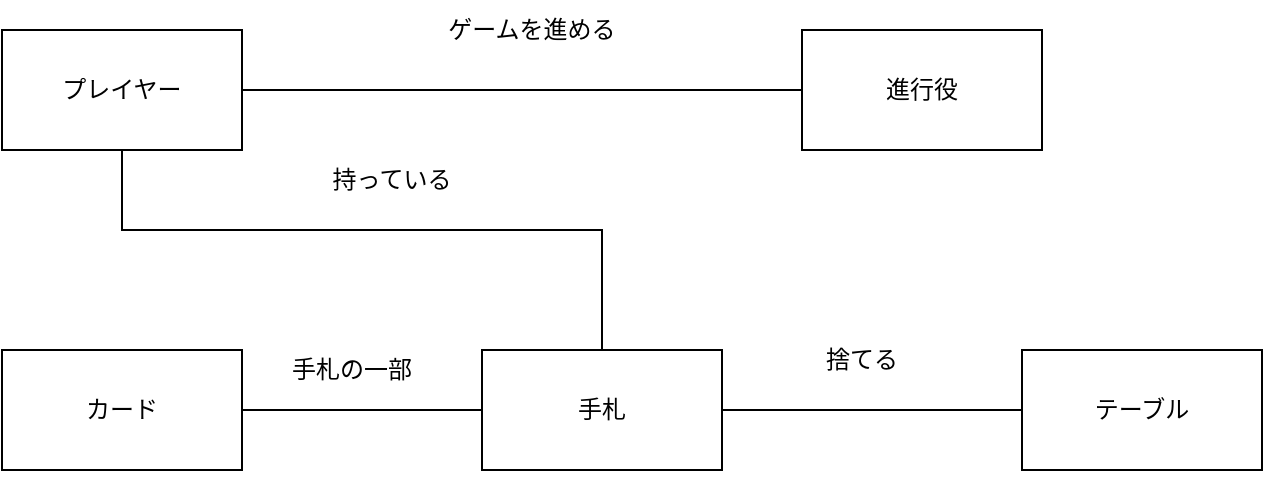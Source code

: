 <mxfile version="21.5.0" type="device">
  <diagram name="ページ1" id="9ATg9WZ0ROGsVgX8xcEM">
    <mxGraphModel dx="880" dy="444" grid="1" gridSize="10" guides="1" tooltips="1" connect="1" arrows="1" fold="1" page="1" pageScale="1" pageWidth="827" pageHeight="1169" math="0" shadow="0">
      <root>
        <mxCell id="0" />
        <mxCell id="1" parent="0" />
        <mxCell id="3nUQ5oluFddYSUI1wG_P-12" style="edgeStyle=orthogonalEdgeStyle;rounded=0;orthogonalLoop=1;jettySize=auto;html=1;exitX=1;exitY=0.5;exitDx=0;exitDy=0;entryX=1;entryY=0.5;entryDx=0;entryDy=0;entryPerimeter=0;" edge="1" parent="1" source="3nUQ5oluFddYSUI1wG_P-1" target="3nUQ5oluFddYSUI1wG_P-1">
          <mxGeometry relative="1" as="geometry" />
        </mxCell>
        <mxCell id="3nUQ5oluFddYSUI1wG_P-1" value="" style="rounded=0;whiteSpace=wrap;html=1;" vertex="1" parent="1">
          <mxGeometry x="120" y="120" width="120" height="60" as="geometry" />
        </mxCell>
        <mxCell id="3nUQ5oluFddYSUI1wG_P-2" value="" style="rounded=0;whiteSpace=wrap;html=1;" vertex="1" parent="1">
          <mxGeometry x="520" y="120" width="120" height="60" as="geometry" />
        </mxCell>
        <mxCell id="3nUQ5oluFddYSUI1wG_P-3" value="" style="rounded=0;whiteSpace=wrap;html=1;" vertex="1" parent="1">
          <mxGeometry x="120" y="280" width="120" height="60" as="geometry" />
        </mxCell>
        <mxCell id="3nUQ5oluFddYSUI1wG_P-4" value="" style="rounded=0;whiteSpace=wrap;html=1;" vertex="1" parent="1">
          <mxGeometry x="360" y="280" width="120" height="60" as="geometry" />
        </mxCell>
        <mxCell id="3nUQ5oluFddYSUI1wG_P-5" value="" style="rounded=0;whiteSpace=wrap;html=1;" vertex="1" parent="1">
          <mxGeometry x="630" y="280" width="120" height="60" as="geometry" />
        </mxCell>
        <mxCell id="3nUQ5oluFddYSUI1wG_P-6" value="プレイヤー" style="text;html=1;strokeColor=none;fillColor=none;align=center;verticalAlign=middle;whiteSpace=wrap;rounded=0;" vertex="1" parent="1">
          <mxGeometry x="145" y="135" width="70" height="30" as="geometry" />
        </mxCell>
        <mxCell id="3nUQ5oluFddYSUI1wG_P-7" value="進行役" style="text;html=1;strokeColor=none;fillColor=none;align=center;verticalAlign=middle;whiteSpace=wrap;rounded=0;" vertex="1" parent="1">
          <mxGeometry x="530" y="120" width="100" height="60" as="geometry" />
        </mxCell>
        <mxCell id="3nUQ5oluFddYSUI1wG_P-8" value="カード" style="text;html=1;strokeColor=none;fillColor=none;align=center;verticalAlign=middle;whiteSpace=wrap;rounded=0;" vertex="1" parent="1">
          <mxGeometry x="125" y="280" width="110" height="60" as="geometry" />
        </mxCell>
        <mxCell id="3nUQ5oluFddYSUI1wG_P-9" value="手札" style="text;html=1;strokeColor=none;fillColor=none;align=center;verticalAlign=middle;whiteSpace=wrap;rounded=0;" vertex="1" parent="1">
          <mxGeometry x="365" y="275" width="110" height="70" as="geometry" />
        </mxCell>
        <mxCell id="3nUQ5oluFddYSUI1wG_P-10" value="テーブル" style="text;html=1;strokeColor=none;fillColor=none;align=center;verticalAlign=middle;whiteSpace=wrap;rounded=0;" vertex="1" parent="1">
          <mxGeometry x="635" y="270" width="110" height="80" as="geometry" />
        </mxCell>
        <mxCell id="3nUQ5oluFddYSUI1wG_P-13" value="" style="endArrow=none;html=1;rounded=0;exitX=1;exitY=0.5;exitDx=0;exitDy=0;entryX=0;entryY=0.5;entryDx=0;entryDy=0;" edge="1" parent="1" source="3nUQ5oluFddYSUI1wG_P-1" target="3nUQ5oluFddYSUI1wG_P-2">
          <mxGeometry width="50" height="50" relative="1" as="geometry">
            <mxPoint x="390" y="260" as="sourcePoint" />
            <mxPoint x="440" y="210" as="targetPoint" />
          </mxGeometry>
        </mxCell>
        <mxCell id="3nUQ5oluFddYSUI1wG_P-14" value="" style="endArrow=none;html=1;rounded=0;entryX=0.5;entryY=1;entryDx=0;entryDy=0;" edge="1" parent="1" target="3nUQ5oluFddYSUI1wG_P-1">
          <mxGeometry width="50" height="50" relative="1" as="geometry">
            <mxPoint x="420" y="280" as="sourcePoint" />
            <mxPoint x="440" y="210" as="targetPoint" />
            <Array as="points">
              <mxPoint x="420" y="220" />
              <mxPoint x="180" y="220" />
            </Array>
          </mxGeometry>
        </mxCell>
        <mxCell id="3nUQ5oluFddYSUI1wG_P-15" value="" style="endArrow=none;html=1;rounded=0;entryX=0;entryY=0.5;entryDx=0;entryDy=0;exitX=1;exitY=0.5;exitDx=0;exitDy=0;" edge="1" parent="1" source="3nUQ5oluFddYSUI1wG_P-3" target="3nUQ5oluFddYSUI1wG_P-4">
          <mxGeometry width="50" height="50" relative="1" as="geometry">
            <mxPoint x="270" y="340" as="sourcePoint" />
            <mxPoint x="320" y="290" as="targetPoint" />
          </mxGeometry>
        </mxCell>
        <mxCell id="3nUQ5oluFddYSUI1wG_P-16" value="" style="endArrow=none;html=1;rounded=0;entryX=0;entryY=0.5;entryDx=0;entryDy=0;exitX=1;exitY=0.5;exitDx=0;exitDy=0;" edge="1" parent="1" source="3nUQ5oluFddYSUI1wG_P-4" target="3nUQ5oluFddYSUI1wG_P-5">
          <mxGeometry width="50" height="50" relative="1" as="geometry">
            <mxPoint x="520" y="335" as="sourcePoint" />
            <mxPoint x="570" y="285" as="targetPoint" />
          </mxGeometry>
        </mxCell>
        <mxCell id="3nUQ5oluFddYSUI1wG_P-17" value="ゲームを進める" style="text;html=1;strokeColor=none;fillColor=none;align=center;verticalAlign=middle;whiteSpace=wrap;rounded=0;" vertex="1" parent="1">
          <mxGeometry x="310" y="105" width="150" height="30" as="geometry" />
        </mxCell>
        <mxCell id="3nUQ5oluFddYSUI1wG_P-18" value="持っている" style="text;html=1;strokeColor=none;fillColor=none;align=center;verticalAlign=middle;whiteSpace=wrap;rounded=0;" vertex="1" parent="1">
          <mxGeometry x="260" y="180" width="110" height="30" as="geometry" />
        </mxCell>
        <mxCell id="3nUQ5oluFddYSUI1wG_P-19" value="捨てる" style="text;html=1;strokeColor=none;fillColor=none;align=center;verticalAlign=middle;whiteSpace=wrap;rounded=0;" vertex="1" parent="1">
          <mxGeometry x="500" y="270" width="100" height="30" as="geometry" />
        </mxCell>
        <mxCell id="3nUQ5oluFddYSUI1wG_P-20" value="手札の一部" style="text;html=1;strokeColor=none;fillColor=none;align=center;verticalAlign=middle;whiteSpace=wrap;rounded=0;" vertex="1" parent="1">
          <mxGeometry x="250" y="275" width="90" height="30" as="geometry" />
        </mxCell>
      </root>
    </mxGraphModel>
  </diagram>
</mxfile>
